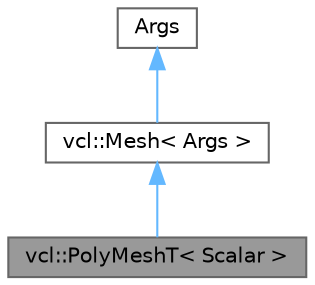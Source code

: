 digraph "vcl::PolyMeshT&lt; Scalar &gt;"
{
 // LATEX_PDF_SIZE
  bgcolor="transparent";
  edge [fontname=Helvetica,fontsize=10,labelfontname=Helvetica,labelfontsize=10];
  node [fontname=Helvetica,fontsize=10,shape=box,height=0.2,width=0.4];
  Node1 [label="vcl::PolyMeshT\< Scalar \>",height=0.2,width=0.4,color="gray40", fillcolor="grey60", style="filled", fontcolor="black",tooltip=" "];
  Node2 -> Node1 [dir="back",color="steelblue1",style="solid"];
  Node2 [label="vcl::Mesh\< Args \>",height=0.2,width=0.4,color="gray40", fillcolor="white", style="filled",URL="$classvcl_1_1Mesh.html",tooltip="The Mesh class represents a generic 3D mesh. A mesh is composed of a generic number of containers of ..."];
  Node3 -> Node2 [dir="back",color="steelblue1",style="solid"];
  Node3 [label="Args",height=0.2,width=0.4,color="gray40", fillcolor="white", style="filled",tooltip=" "];
}

